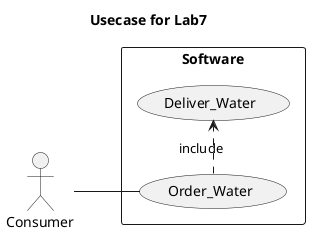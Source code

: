 @startuml

title Usecase for Lab7

left to right direction

actor Consumer

rectangle Software   {

    usecase (Order_Water)
    usecase (Deliver_Water)
    
   :Consumer: -- (Order_Water)
   (Order_Water) .> (Deliver_Water) : include
  
}

@enduml
